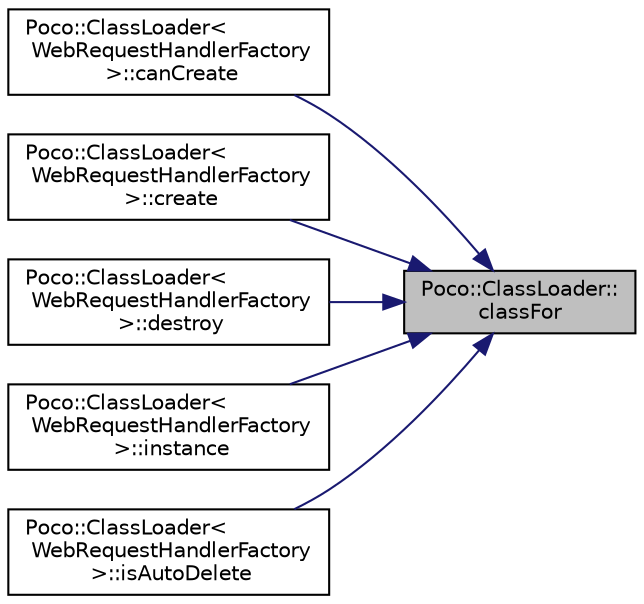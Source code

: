 digraph "Poco::ClassLoader::classFor"
{
 // LATEX_PDF_SIZE
  edge [fontname="Helvetica",fontsize="10",labelfontname="Helvetica",labelfontsize="10"];
  node [fontname="Helvetica",fontsize="10",shape=record];
  rankdir="RL";
  Node1 [label="Poco::ClassLoader::\lclassFor",height=0.2,width=0.4,color="black", fillcolor="grey75", style="filled", fontcolor="black",tooltip=" "];
  Node1 -> Node2 [dir="back",color="midnightblue",fontsize="10",style="solid",fontname="Helvetica"];
  Node2 [label="Poco::ClassLoader\<\l WebRequestHandlerFactory\l \>::canCreate",height=0.2,width=0.4,color="black", fillcolor="white", style="filled",URL="$classPoco_1_1ClassLoader.html#af6337e3c01f4bbf47a115860b28ba443",tooltip=" "];
  Node1 -> Node3 [dir="back",color="midnightblue",fontsize="10",style="solid",fontname="Helvetica"];
  Node3 [label="Poco::ClassLoader\<\l WebRequestHandlerFactory\l \>::create",height=0.2,width=0.4,color="black", fillcolor="white", style="filled",URL="$classPoco_1_1ClassLoader.html#a92fc70b1a85e8c58066e3f78cf57581c",tooltip=" "];
  Node1 -> Node4 [dir="back",color="midnightblue",fontsize="10",style="solid",fontname="Helvetica"];
  Node4 [label="Poco::ClassLoader\<\l WebRequestHandlerFactory\l \>::destroy",height=0.2,width=0.4,color="black", fillcolor="white", style="filled",URL="$classPoco_1_1ClassLoader.html#a369ce42aea85d8c02c6efe7ffd4069ee",tooltip=" "];
  Node1 -> Node5 [dir="back",color="midnightblue",fontsize="10",style="solid",fontname="Helvetica"];
  Node5 [label="Poco::ClassLoader\<\l WebRequestHandlerFactory\l \>::instance",height=0.2,width=0.4,color="black", fillcolor="white", style="filled",URL="$classPoco_1_1ClassLoader.html#ab05f43595e4a855fb8c216a3099676cd",tooltip=" "];
  Node1 -> Node6 [dir="back",color="midnightblue",fontsize="10",style="solid",fontname="Helvetica"];
  Node6 [label="Poco::ClassLoader\<\l WebRequestHandlerFactory\l \>::isAutoDelete",height=0.2,width=0.4,color="black", fillcolor="white", style="filled",URL="$classPoco_1_1ClassLoader.html#a8529e5bde8258b78fde6ade862c971de",tooltip=" "];
}

